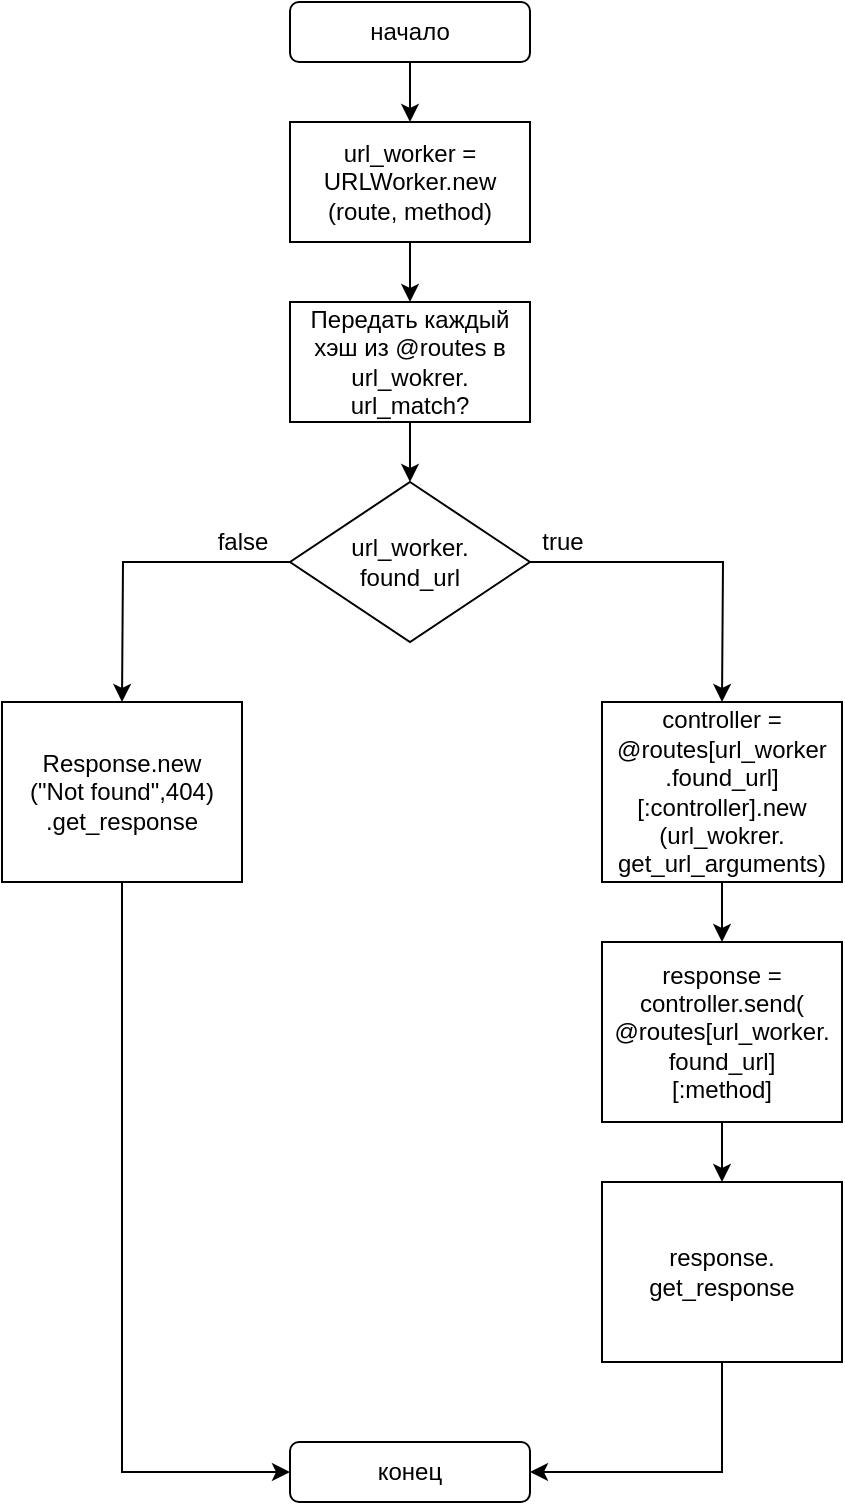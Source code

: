 <mxfile version="17.4.5" type="device"><diagram id="6vchvn2INqKsaZ0BZD0O" name="Page-1"><mxGraphModel dx="1350" dy="793" grid="1" gridSize="10" guides="1" tooltips="1" connect="1" arrows="1" fold="1" page="1" pageScale="1" pageWidth="827" pageHeight="1169" math="0" shadow="0"><root><mxCell id="0"/><mxCell id="1" parent="0"/><mxCell id="TtExzd5zuu7moBImFZO7-6" value="" style="edgeStyle=orthogonalEdgeStyle;rounded=0;orthogonalLoop=1;jettySize=auto;html=1;" edge="1" parent="1" source="TtExzd5zuu7moBImFZO7-1"><mxGeometry relative="1" as="geometry"><mxPoint x="414" y="70" as="targetPoint"/></mxGeometry></mxCell><mxCell id="TtExzd5zuu7moBImFZO7-1" value="начало" style="rounded=1;whiteSpace=wrap;html=1;" vertex="1" parent="1"><mxGeometry x="354" y="10" width="120" height="30" as="geometry"/></mxCell><mxCell id="TtExzd5zuu7moBImFZO7-36" value="" style="edgeStyle=orthogonalEdgeStyle;rounded=0;orthogonalLoop=1;jettySize=auto;html=1;" edge="1" parent="1" source="TtExzd5zuu7moBImFZO7-18" target="TtExzd5zuu7moBImFZO7-19"><mxGeometry relative="1" as="geometry"/></mxCell><mxCell id="TtExzd5zuu7moBImFZO7-18" value="&lt;div&gt;url_worker = URLWorker.new&lt;/div&gt;&lt;div&gt;(route, method)&lt;br&gt;&lt;/div&gt;" style="rounded=0;whiteSpace=wrap;html=1;" vertex="1" parent="1"><mxGeometry x="354" y="70" width="120" height="60" as="geometry"/></mxCell><mxCell id="TtExzd5zuu7moBImFZO7-37" value="" style="edgeStyle=orthogonalEdgeStyle;rounded=0;orthogonalLoop=1;jettySize=auto;html=1;" edge="1" parent="1" source="TtExzd5zuu7moBImFZO7-19" target="TtExzd5zuu7moBImFZO7-20"><mxGeometry relative="1" as="geometry"/></mxCell><mxCell id="TtExzd5zuu7moBImFZO7-19" value="&lt;div&gt;Передать каждый хэш из @routes в&lt;/div&gt;&lt;div&gt;url_wokrer.&lt;/div&gt;&lt;div&gt;url_match?&lt;br&gt;&lt;/div&gt;" style="rounded=0;whiteSpace=wrap;html=1;" vertex="1" parent="1"><mxGeometry x="354" y="160" width="120" height="60" as="geometry"/></mxCell><mxCell id="TtExzd5zuu7moBImFZO7-21" style="edgeStyle=orthogonalEdgeStyle;rounded=0;orthogonalLoop=1;jettySize=auto;html=1;" edge="1" parent="1" source="TtExzd5zuu7moBImFZO7-20"><mxGeometry relative="1" as="geometry"><mxPoint x="570" y="360" as="targetPoint"/></mxGeometry></mxCell><mxCell id="TtExzd5zuu7moBImFZO7-23" style="edgeStyle=orthogonalEdgeStyle;rounded=0;orthogonalLoop=1;jettySize=auto;html=1;" edge="1" parent="1" source="TtExzd5zuu7moBImFZO7-20"><mxGeometry relative="1" as="geometry"><mxPoint x="270" y="360" as="targetPoint"/></mxGeometry></mxCell><mxCell id="TtExzd5zuu7moBImFZO7-20" value="&lt;div&gt;url_worker.&lt;/div&gt;&lt;div&gt;found_url&lt;br&gt;&lt;/div&gt;" style="rhombus;whiteSpace=wrap;html=1;" vertex="1" parent="1"><mxGeometry x="354" y="250" width="120" height="80" as="geometry"/></mxCell><mxCell id="TtExzd5zuu7moBImFZO7-22" value="true" style="text;html=1;align=center;verticalAlign=middle;resizable=0;points=[];autosize=1;strokeColor=none;fillColor=none;" vertex="1" parent="1"><mxGeometry x="470" y="270" width="40" height="20" as="geometry"/></mxCell><mxCell id="TtExzd5zuu7moBImFZO7-24" value="false" style="text;html=1;align=center;verticalAlign=middle;resizable=0;points=[];autosize=1;strokeColor=none;fillColor=none;" vertex="1" parent="1"><mxGeometry x="310" y="270" width="40" height="20" as="geometry"/></mxCell><mxCell id="TtExzd5zuu7moBImFZO7-35" style="edgeStyle=orthogonalEdgeStyle;rounded=0;orthogonalLoop=1;jettySize=auto;html=1;entryX=0;entryY=0.5;entryDx=0;entryDy=0;" edge="1" parent="1" source="TtExzd5zuu7moBImFZO7-25" target="TtExzd5zuu7moBImFZO7-31"><mxGeometry relative="1" as="geometry"><Array as="points"><mxPoint x="270" y="745"/></Array></mxGeometry></mxCell><mxCell id="TtExzd5zuu7moBImFZO7-25" value="&lt;div&gt;Response.new&lt;/div&gt;&lt;div&gt;(&quot;Not found&quot;,404)&lt;/div&gt;&lt;div&gt;.get_response&lt;br&gt;&lt;/div&gt;" style="rounded=0;whiteSpace=wrap;html=1;" vertex="1" parent="1"><mxGeometry x="210" y="360" width="120" height="90" as="geometry"/></mxCell><mxCell id="TtExzd5zuu7moBImFZO7-34" value="" style="edgeStyle=orthogonalEdgeStyle;rounded=0;orthogonalLoop=1;jettySize=auto;html=1;" edge="1" parent="1" source="TtExzd5zuu7moBImFZO7-26" target="TtExzd5zuu7moBImFZO7-29"><mxGeometry relative="1" as="geometry"/></mxCell><mxCell id="TtExzd5zuu7moBImFZO7-26" value="&lt;div&gt;controller = @routes[url_worker&lt;/div&gt;&lt;div&gt;.found_url]&lt;/div&gt;&lt;div&gt;[:controller].new&lt;/div&gt;&lt;div&gt;(url_wokrer.&lt;/div&gt;&lt;div&gt;get_url_arguments)&lt;br&gt;&lt;/div&gt;" style="rounded=0;whiteSpace=wrap;html=1;" vertex="1" parent="1"><mxGeometry x="510" y="360" width="120" height="90" as="geometry"/></mxCell><mxCell id="TtExzd5zuu7moBImFZO7-33" value="" style="edgeStyle=orthogonalEdgeStyle;rounded=0;orthogonalLoop=1;jettySize=auto;html=1;" edge="1" parent="1" source="TtExzd5zuu7moBImFZO7-29" target="TtExzd5zuu7moBImFZO7-30"><mxGeometry relative="1" as="geometry"/></mxCell><mxCell id="TtExzd5zuu7moBImFZO7-29" value="&lt;div&gt;response = controller.send(&lt;/div&gt;&lt;div&gt;@routes[url_worker.&lt;/div&gt;&lt;div&gt;found_url]&lt;/div&gt;&lt;div&gt;[:method]&lt;br&gt;&lt;/div&gt;" style="rounded=0;whiteSpace=wrap;html=1;" vertex="1" parent="1"><mxGeometry x="510" y="480" width="120" height="90" as="geometry"/></mxCell><mxCell id="TtExzd5zuu7moBImFZO7-32" style="edgeStyle=orthogonalEdgeStyle;rounded=0;orthogonalLoop=1;jettySize=auto;html=1;entryX=1;entryY=0.5;entryDx=0;entryDy=0;" edge="1" parent="1" source="TtExzd5zuu7moBImFZO7-30" target="TtExzd5zuu7moBImFZO7-31"><mxGeometry relative="1" as="geometry"><Array as="points"><mxPoint x="570" y="745"/></Array></mxGeometry></mxCell><mxCell id="TtExzd5zuu7moBImFZO7-30" value="&lt;div&gt;response.&lt;/div&gt;&lt;div&gt;get_response&lt;/div&gt;" style="rounded=0;whiteSpace=wrap;html=1;" vertex="1" parent="1"><mxGeometry x="510" y="600" width="120" height="90" as="geometry"/></mxCell><mxCell id="TtExzd5zuu7moBImFZO7-31" value="конец" style="rounded=1;whiteSpace=wrap;html=1;" vertex="1" parent="1"><mxGeometry x="354" y="730" width="120" height="30" as="geometry"/></mxCell></root></mxGraphModel></diagram></mxfile>